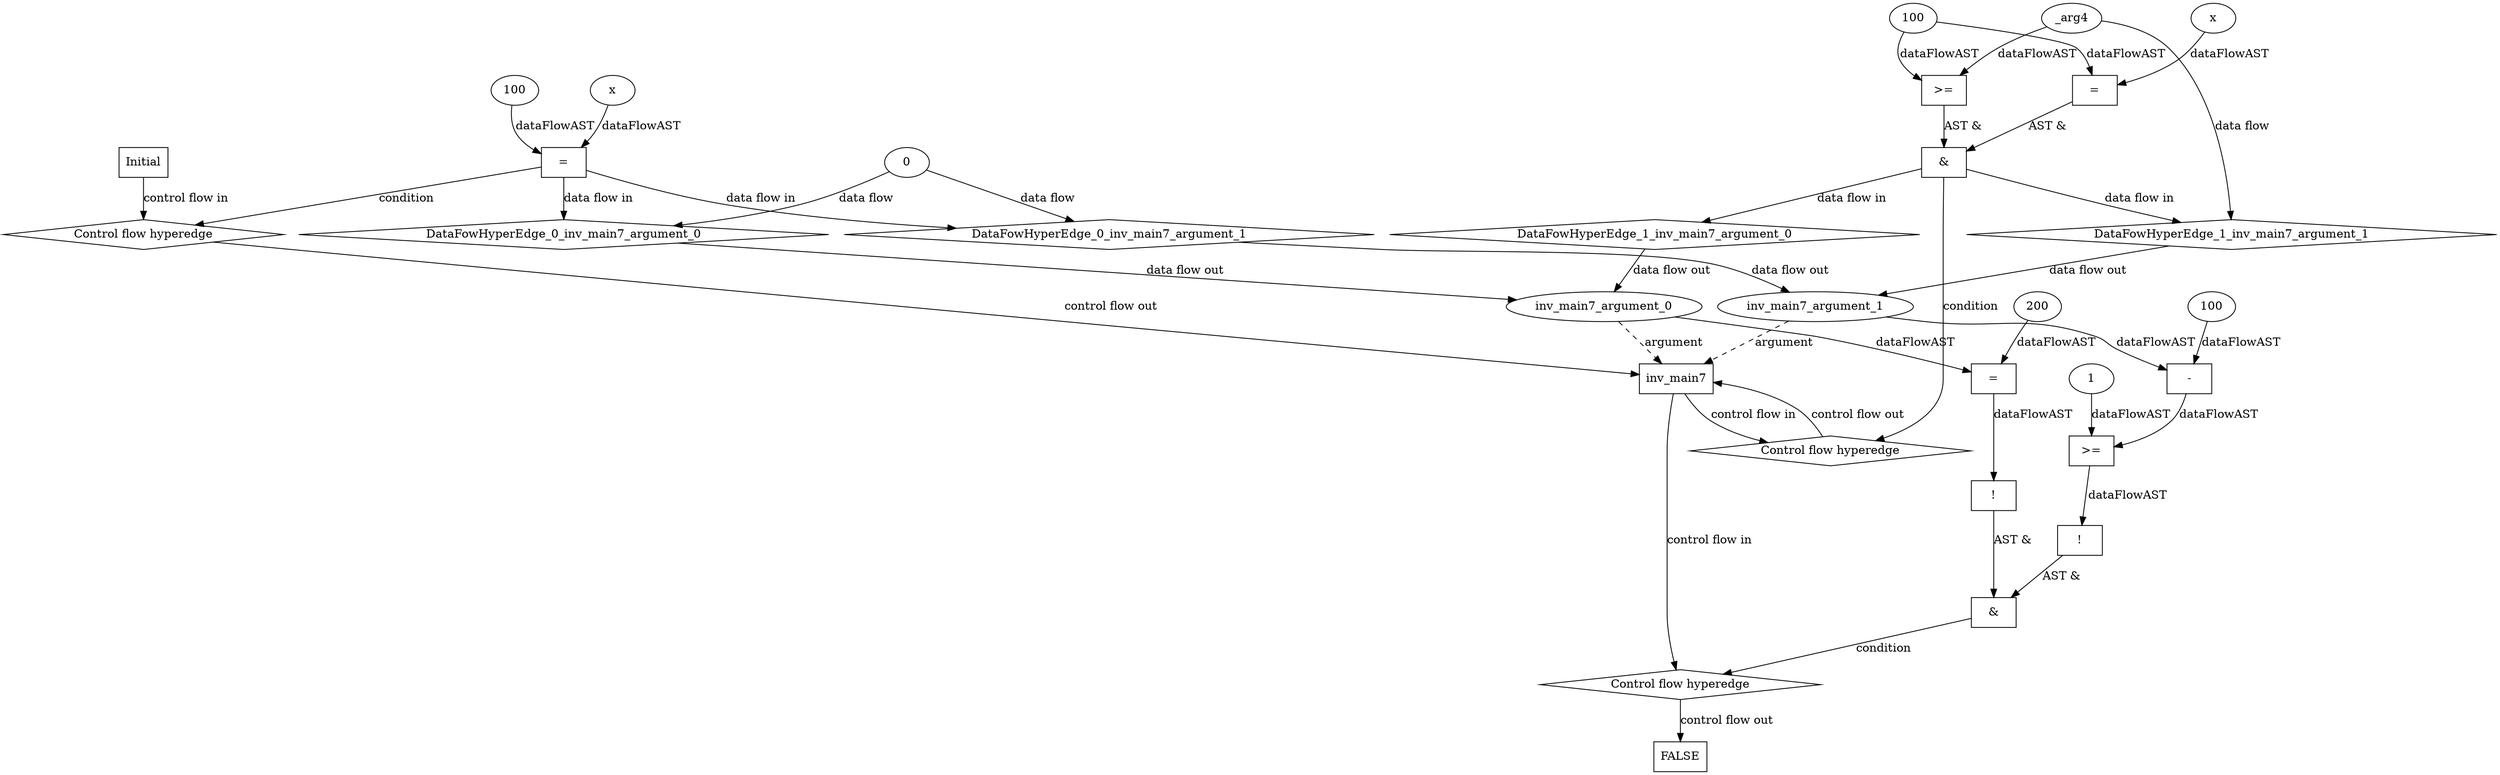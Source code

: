 digraph dag {
inv_main7 [label="inv_main7" nodeName=inv_main7 class=cfn  shape="rect"];
FALSE [label="FALSE" nodeName=FALSE class=cfn  shape="rect"];
Initial [label="Initial" nodeName=Initial class=cfn  shape="rect"];
ControlFowHyperEdge_0 [label="Control flow hyperedge" nodeName=ControlFowHyperEdge_0 class=controlFlowHyperEdge shape="diamond"];
Initial -> ControlFowHyperEdge_0[label="control flow in"]
ControlFowHyperEdge_0 -> inv_main7[label="control flow out"]
ControlFowHyperEdge_1 [label="Control flow hyperedge" nodeName=ControlFowHyperEdge_1 class=controlFlowHyperEdge shape="diamond"];
inv_main7 -> ControlFowHyperEdge_1[label="control flow in"]
ControlFowHyperEdge_1 -> inv_main7[label="control flow out"]
ControlFowHyperEdge_2 [label="Control flow hyperedge" nodeName=ControlFowHyperEdge_2 class=controlFlowHyperEdge shape="diamond"];
inv_main7 -> ControlFowHyperEdge_2[label="control flow in"]
ControlFowHyperEdge_2 -> FALSE[label="control flow out"]
inv_main7_argument_0 [label="inv_main7_argument_0" nodeName=argument0 class=argument  head=inv_main7 shape="oval"];
inv_main7_argument_0 -> inv_main7[label="argument" style="dashed"]
inv_main7_argument_1 [label="inv_main7_argument_1" nodeName=argument1 class=argument  head=inv_main7 shape="oval"];
inv_main7_argument_1 -> inv_main7[label="argument" style="dashed"]

xxxinv_main7___Initial_0xxxguard_0_node_0 [label="=" nodeName=xxxinv_main7___Initial_0xxxguard_0_node_0 class=Operator  shape="rect"];
xxxinv_main7___Initial_0xxxguard_0_node_1 [label="100" nodeName=xxxinv_main7___Initial_0xxxguard_0_node_1 class=Literal ];
xxxinv_main7___Initial_0xxxguard_0_node_2 [label="x" nodeName=xxxinv_main7___Initial_0xxxguard_0_node_2 class=Constant ];
xxxinv_main7___Initial_0xxxguard_0_node_1->xxxinv_main7___Initial_0xxxguard_0_node_0[label="dataFlowAST"]
xxxinv_main7___Initial_0xxxguard_0_node_2->xxxinv_main7___Initial_0xxxguard_0_node_0[label="dataFlowAST"]

xxxinv_main7___Initial_0xxxguard_0_node_0->ControlFowHyperEdge_0 [label="condition"];
xxxinv_main7___Initial_0xxxdataFlow_0_node_0 [label="0" nodeName=xxxinv_main7___Initial_0xxxdataFlow_0_node_0 class=Literal ];

xxxinv_main7___Initial_0xxxdataFlow_0_node_0->DataFowHyperEdge_0_inv_main7_argument_0 [label="data flow"];

xxxinv_main7___Initial_0xxxdataFlow_0_node_0->DataFowHyperEdge_0_inv_main7_argument_1 [label="data flow"];
xxxinv_main7___inv_main7_1xxx_and [label="&" nodeName=xxxinv_main7___inv_main7_1xxx_and class=Operator shape="rect"];
xxxinv_main7___inv_main7_1xxxguard_0_node_0 [label=">=" nodeName=xxxinv_main7___inv_main7_1xxxguard_0_node_0 class=Operator  shape="rect"];
xxxinv_main7___inv_main7_1xxxguard_0_node_1 [label="100" nodeName=xxxinv_main7___inv_main7_1xxxguard_0_node_1 class=Literal ];
xxxinv_main7___inv_main7_1xxxguard_0_node_1->xxxinv_main7___inv_main7_1xxxguard_0_node_0[label="dataFlowAST"]
xxxinv_main7___inv_main7_1xxxdataFlow_0_node_0->xxxinv_main7___inv_main7_1xxxguard_0_node_0[label="dataFlowAST"]

xxxinv_main7___inv_main7_1xxxguard_0_node_0->xxxinv_main7___inv_main7_1xxx_and [label="AST &"];
xxxinv_main7___inv_main7_1xxxguard1_node_0 [label="=" nodeName=xxxinv_main7___inv_main7_1xxxguard1_node_0 class=Operator  shape="rect"];
xxxinv_main7___inv_main7_1xxxguard1_node_1 [label="x" nodeName=xxxinv_main7___inv_main7_1xxxguard1_node_1 class=Constant ];
xxxinv_main7___inv_main7_1xxxguard1_node_1->xxxinv_main7___inv_main7_1xxxguard1_node_0[label="dataFlowAST"]
xxxinv_main7___inv_main7_1xxxguard_0_node_1->xxxinv_main7___inv_main7_1xxxguard1_node_0[label="dataFlowAST"]

xxxinv_main7___inv_main7_1xxxguard1_node_0->xxxinv_main7___inv_main7_1xxx_and [label="AST &"];
xxxinv_main7___inv_main7_1xxx_and->ControlFowHyperEdge_1 [label="condition"];
xxxinv_main7___inv_main7_1xxxdataFlow_0_node_0 [label="_arg4" nodeName=xxxinv_main7___inv_main7_1xxxdataFlow_0_node_0 class=Constant ];

xxxinv_main7___inv_main7_1xxxdataFlow_0_node_0->DataFowHyperEdge_1_inv_main7_argument_1 [label="data flow"];
xxxFALSE___inv_main7_2xxx_and [label="&" nodeName=xxxFALSE___inv_main7_2xxx_and class=Operator shape="rect"];
xxxFALSE___inv_main7_2xxxguard_0_node_0 [label="!" nodeName=xxxFALSE___inv_main7_2xxxguard_0_node_0 class=Operator shape="rect"];
xxxFALSE___inv_main7_2xxxguard_0_node_1 [label="=" nodeName=xxxFALSE___inv_main7_2xxxguard_0_node_1 class=Operator  shape="rect"];
xxxFALSE___inv_main7_2xxxguard_0_node_3 [label="200" nodeName=xxxFALSE___inv_main7_2xxxguard_0_node_3 class=Literal ];
xxxFALSE___inv_main7_2xxxguard_0_node_1->xxxFALSE___inv_main7_2xxxguard_0_node_0[label="dataFlowAST"]
inv_main7_argument_0->xxxFALSE___inv_main7_2xxxguard_0_node_1[label="dataFlowAST"]
xxxFALSE___inv_main7_2xxxguard_0_node_3->xxxFALSE___inv_main7_2xxxguard_0_node_1[label="dataFlowAST"]

xxxFALSE___inv_main7_2xxxguard_0_node_0->xxxFALSE___inv_main7_2xxx_and [label="AST &"];
xxxFALSE___inv_main7_2xxxguard1_node_0 [label="!" nodeName=xxxFALSE___inv_main7_2xxxguard1_node_0 class=Operator shape="rect"];
xxxFALSE___inv_main7_2xxxguard1_node_1 [label=">=" nodeName=xxxFALSE___inv_main7_2xxxguard1_node_1 class=Operator  shape="rect"];
xxxFALSE___inv_main7_2xxxguard1_node_2 [label="-" nodeName=xxxFALSE___inv_main7_2xxxguard1_node_2 class= Operator shape="rect"];
xxxFALSE___inv_main7_2xxxguard1_node_3 [label="100" nodeName=xxxFALSE___inv_main7_2xxxguard1_node_3 class=Literal ];
xxxFALSE___inv_main7_2xxxguard1_node_5 [label="1" nodeName=xxxFALSE___inv_main7_2xxxguard1_node_5 class=Literal ];
xxxFALSE___inv_main7_2xxxguard1_node_1->xxxFALSE___inv_main7_2xxxguard1_node_0[label="dataFlowAST"]
xxxFALSE___inv_main7_2xxxguard1_node_2->xxxFALSE___inv_main7_2xxxguard1_node_1[label="dataFlowAST"]
xxxFALSE___inv_main7_2xxxguard1_node_5->xxxFALSE___inv_main7_2xxxguard1_node_1[label="dataFlowAST"]
xxxFALSE___inv_main7_2xxxguard1_node_3->xxxFALSE___inv_main7_2xxxguard1_node_2[label="dataFlowAST"]
inv_main7_argument_1->xxxFALSE___inv_main7_2xxxguard1_node_2[label="dataFlowAST"]

xxxFALSE___inv_main7_2xxxguard1_node_0->xxxFALSE___inv_main7_2xxx_and [label="AST &"];
xxxFALSE___inv_main7_2xxx_and->ControlFowHyperEdge_2 [label="condition"];
DataFowHyperEdge_0_inv_main7_argument_0 [label="DataFowHyperEdge_0_inv_main7_argument_0" nodeName=DataFowHyperEdge_0_inv_main7_argument_0 class=DataFlowHyperedge shape="diamond"];
DataFowHyperEdge_0_inv_main7_argument_0 -> inv_main7_argument_0[label="data flow out"]
xxxinv_main7___Initial_0xxxguard_0_node_0 -> DataFowHyperEdge_0_inv_main7_argument_0[label="data flow in"]
DataFowHyperEdge_0_inv_main7_argument_1 [label="DataFowHyperEdge_0_inv_main7_argument_1" nodeName=DataFowHyperEdge_0_inv_main7_argument_1 class=DataFlowHyperedge shape="diamond"];
DataFowHyperEdge_0_inv_main7_argument_1 -> inv_main7_argument_1[label="data flow out"]
xxxinv_main7___Initial_0xxxguard_0_node_0 -> DataFowHyperEdge_0_inv_main7_argument_1[label="data flow in"]
DataFowHyperEdge_1_inv_main7_argument_0 [label="DataFowHyperEdge_1_inv_main7_argument_0" nodeName=DataFowHyperEdge_1_inv_main7_argument_0 class=DataFlowHyperedge shape="diamond"];
DataFowHyperEdge_1_inv_main7_argument_0 -> inv_main7_argument_0[label="data flow out"]
xxxinv_main7___inv_main7_1xxx_and -> DataFowHyperEdge_1_inv_main7_argument_0[label="data flow in"]
DataFowHyperEdge_1_inv_main7_argument_1 [label="DataFowHyperEdge_1_inv_main7_argument_1" nodeName=DataFowHyperEdge_1_inv_main7_argument_1 class=DataFlowHyperedge shape="diamond"];
DataFowHyperEdge_1_inv_main7_argument_1 -> inv_main7_argument_1[label="data flow out"]
xxxinv_main7___inv_main7_1xxx_and -> DataFowHyperEdge_1_inv_main7_argument_1[label="data flow in"]




}
